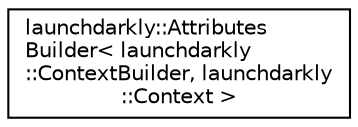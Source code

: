 digraph "Graphical Class Hierarchy"
{
 // LATEX_PDF_SIZE
  edge [fontname="Helvetica",fontsize="10",labelfontname="Helvetica",labelfontsize="10"];
  node [fontname="Helvetica",fontsize="10",shape=record];
  rankdir="LR";
  Node0 [label="launchdarkly::Attributes\lBuilder\< launchdarkly\l::ContextBuilder, launchdarkly\l::Context \>",height=0.2,width=0.4,color="black", fillcolor="white", style="filled",URL="$classlaunchdarkly_1_1AttributesBuilder.html",tooltip=" "];
}
